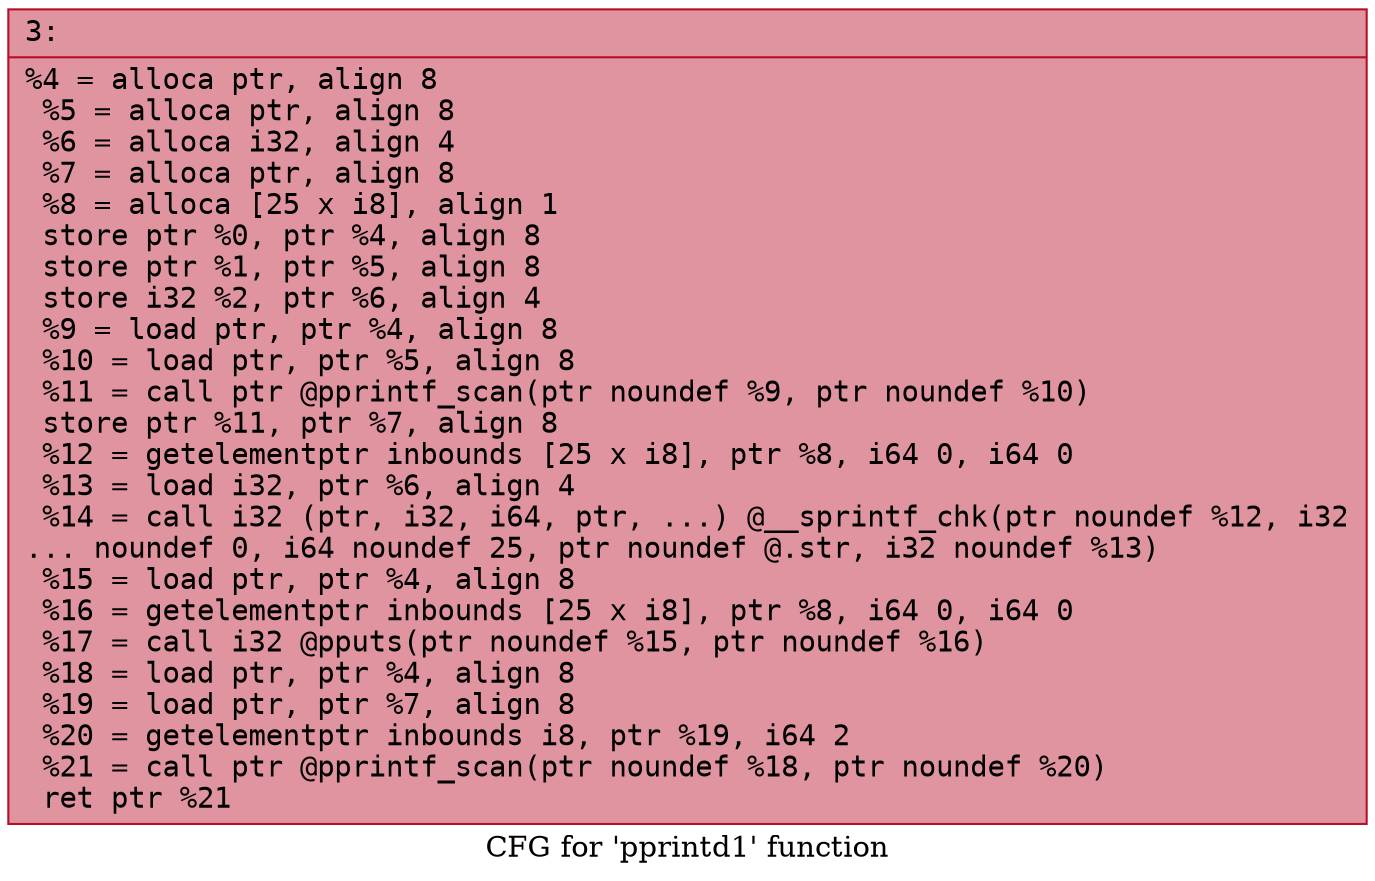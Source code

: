 digraph "CFG for 'pprintd1' function" {
	label="CFG for 'pprintd1' function";

	Node0x600003362170 [shape=record,color="#b70d28ff", style=filled, fillcolor="#b70d2870" fontname="Courier",label="{3:\l|  %4 = alloca ptr, align 8\l  %5 = alloca ptr, align 8\l  %6 = alloca i32, align 4\l  %7 = alloca ptr, align 8\l  %8 = alloca [25 x i8], align 1\l  store ptr %0, ptr %4, align 8\l  store ptr %1, ptr %5, align 8\l  store i32 %2, ptr %6, align 4\l  %9 = load ptr, ptr %4, align 8\l  %10 = load ptr, ptr %5, align 8\l  %11 = call ptr @pprintf_scan(ptr noundef %9, ptr noundef %10)\l  store ptr %11, ptr %7, align 8\l  %12 = getelementptr inbounds [25 x i8], ptr %8, i64 0, i64 0\l  %13 = load i32, ptr %6, align 4\l  %14 = call i32 (ptr, i32, i64, ptr, ...) @__sprintf_chk(ptr noundef %12, i32\l... noundef 0, i64 noundef 25, ptr noundef @.str, i32 noundef %13)\l  %15 = load ptr, ptr %4, align 8\l  %16 = getelementptr inbounds [25 x i8], ptr %8, i64 0, i64 0\l  %17 = call i32 @pputs(ptr noundef %15, ptr noundef %16)\l  %18 = load ptr, ptr %4, align 8\l  %19 = load ptr, ptr %7, align 8\l  %20 = getelementptr inbounds i8, ptr %19, i64 2\l  %21 = call ptr @pprintf_scan(ptr noundef %18, ptr noundef %20)\l  ret ptr %21\l}"];
}
